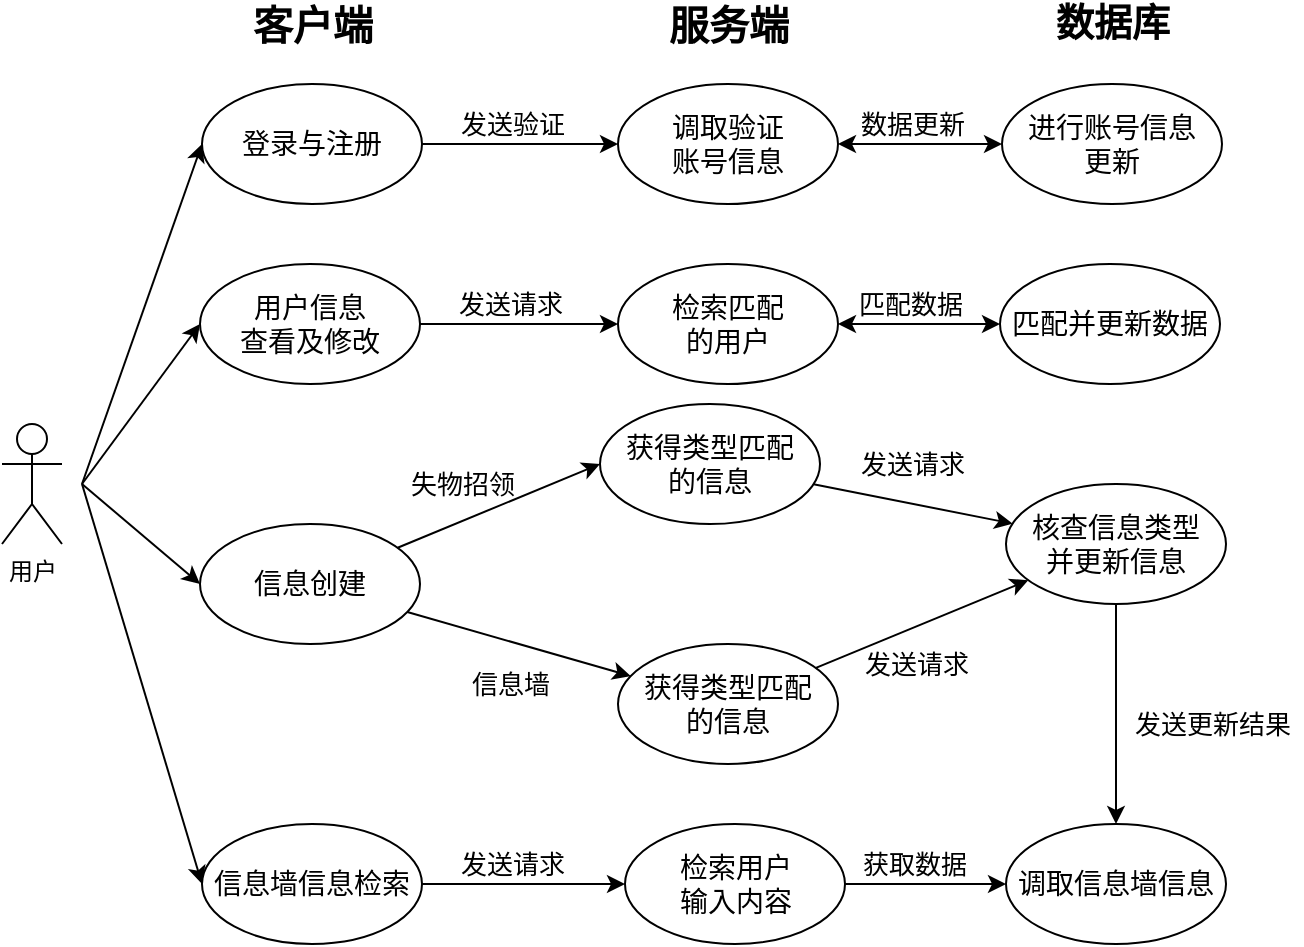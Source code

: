 <mxfile version="16.1.0" type="device"><diagram id="iYlHOFKLiSYU59hv0Pr1" name="Page-1"><mxGraphModel dx="1038" dy="529" grid="1" gridSize="10" guides="1" tooltips="1" connect="1" arrows="1" fold="1" page="1" pageScale="1" pageWidth="827" pageHeight="1169" math="0" shadow="0"><root><mxCell id="0"/><mxCell id="1" parent="0"/><mxCell id="t5uRNb_XQAr6qcs5HgpD-1" value="用户" style="shape=umlActor;verticalLabelPosition=bottom;verticalAlign=top;html=1;outlineConnect=0;" parent="1" vertex="1"><mxGeometry x="60" y="270" width="30" height="60" as="geometry"/></mxCell><mxCell id="t5uRNb_XQAr6qcs5HgpD-4" value="&lt;font size=&quot;1&quot;&gt;&lt;b style=&quot;font-size: 20px&quot;&gt;客户端&lt;/b&gt;&lt;/font&gt;" style="text;html=1;align=center;verticalAlign=middle;resizable=0;points=[];autosize=1;strokeColor=none;fontSize=14;" parent="1" vertex="1"><mxGeometry x="175" y="60" width="80" height="20" as="geometry"/></mxCell><mxCell id="t5uRNb_XQAr6qcs5HgpD-25" style="edgeStyle=orthogonalEdgeStyle;rounded=0;orthogonalLoop=1;jettySize=auto;html=1;exitX=1;exitY=0.5;exitDx=0;exitDy=0;entryX=0;entryY=0.5;entryDx=0;entryDy=0;fontSize=14;" parent="1" source="t5uRNb_XQAr6qcs5HgpD-7" target="t5uRNb_XQAr6qcs5HgpD-22" edge="1"><mxGeometry relative="1" as="geometry"/></mxCell><mxCell id="t5uRNb_XQAr6qcs5HgpD-7" value="登录与注册" style="ellipse;whiteSpace=wrap;html=1;fontSize=14;" parent="1" vertex="1"><mxGeometry x="160" y="100" width="110" height="60" as="geometry"/></mxCell><mxCell id="t5uRNb_XQAr6qcs5HgpD-8" value="" style="endArrow=classic;html=1;fontSize=14;entryX=0;entryY=0.5;entryDx=0;entryDy=0;" parent="1" target="t5uRNb_XQAr6qcs5HgpD-7" edge="1"><mxGeometry width="50" height="50" relative="1" as="geometry"><mxPoint x="100" y="300" as="sourcePoint"/><mxPoint x="150" y="220" as="targetPoint"/></mxGeometry></mxCell><mxCell id="t5uRNb_XQAr6qcs5HgpD-9" value="信息创建" style="ellipse;whiteSpace=wrap;html=1;fontSize=14;" parent="1" vertex="1"><mxGeometry x="159" y="320" width="110" height="60" as="geometry"/></mxCell><mxCell id="t5uRNb_XQAr6qcs5HgpD-10" value="" style="endArrow=classic;html=1;fontSize=14;entryX=0;entryY=0.5;entryDx=0;entryDy=0;" parent="1" target="t5uRNb_XQAr6qcs5HgpD-9" edge="1"><mxGeometry width="50" height="50" relative="1" as="geometry"><mxPoint x="100" y="300" as="sourcePoint"/><mxPoint x="150" y="260" as="targetPoint"/></mxGeometry></mxCell><mxCell id="t5uRNb_XQAr6qcs5HgpD-11" value="&lt;font size=&quot;1&quot;&gt;&lt;b style=&quot;font-size: 20px&quot;&gt;服务端&lt;/b&gt;&lt;/font&gt;" style="text;html=1;align=center;verticalAlign=middle;resizable=0;points=[];autosize=1;strokeColor=none;fontSize=14;" parent="1" vertex="1"><mxGeometry x="383" y="60" width="80" height="20" as="geometry"/></mxCell><mxCell id="t5uRNb_XQAr6qcs5HgpD-12" value="获得类型匹配&lt;br&gt;的信息" style="ellipse;whiteSpace=wrap;html=1;fontSize=14;" parent="1" vertex="1"><mxGeometry x="359" y="260" width="110" height="60" as="geometry"/></mxCell><mxCell id="t5uRNb_XQAr6qcs5HgpD-13" value="" style="endArrow=classic;html=1;fontSize=14;entryX=0;entryY=0.5;entryDx=0;entryDy=0;" parent="1" source="t5uRNb_XQAr6qcs5HgpD-9" target="t5uRNb_XQAr6qcs5HgpD-12" edge="1"><mxGeometry width="50" height="50" relative="1" as="geometry"><mxPoint x="300.5" y="440" as="sourcePoint"/><mxPoint x="350.5" y="390" as="targetPoint"/></mxGeometry></mxCell><mxCell id="t5uRNb_XQAr6qcs5HgpD-14" value="&lt;font style=&quot;font-size: 13px&quot;&gt;发送请求&lt;/font&gt;" style="text;html=1;align=center;verticalAlign=middle;resizable=0;points=[];autosize=1;strokeColor=none;fontSize=14;" parent="1" vertex="1"><mxGeometry x="480" y="280" width="70" height="20" as="geometry"/></mxCell><mxCell id="t5uRNb_XQAr6qcs5HgpD-16" value="&lt;font size=&quot;1&quot;&gt;&lt;b style=&quot;font-size: 19px&quot;&gt;数据库&lt;/b&gt;&lt;/font&gt;" style="text;html=1;align=center;verticalAlign=middle;resizable=0;points=[];autosize=1;strokeColor=none;fontSize=14;" parent="1" vertex="1"><mxGeometry x="580" y="60" width="70" height="20" as="geometry"/></mxCell><mxCell id="t5uRNb_XQAr6qcs5HgpD-22" value="调取验证&lt;br&gt;账号信息" style="ellipse;whiteSpace=wrap;html=1;fontSize=14;" parent="1" vertex="1"><mxGeometry x="368" y="100" width="110" height="60" as="geometry"/></mxCell><mxCell id="t5uRNb_XQAr6qcs5HgpD-23" value="" style="endArrow=classic;startArrow=classic;html=1;fontSize=14;exitX=1;exitY=0.5;exitDx=0;exitDy=0;entryX=0;entryY=0.5;entryDx=0;entryDy=0;" parent="1" source="t5uRNb_XQAr6qcs5HgpD-22" target="t5uRNb_XQAr6qcs5HgpD-24" edge="1"><mxGeometry width="50" height="50" relative="1" as="geometry"><mxPoint x="500" y="170" as="sourcePoint"/><mxPoint x="550" y="120" as="targetPoint"/></mxGeometry></mxCell><mxCell id="t5uRNb_XQAr6qcs5HgpD-24" value="进行账号信息&lt;br&gt;更新" style="ellipse;whiteSpace=wrap;html=1;fontSize=14;" parent="1" vertex="1"><mxGeometry x="560" y="100" width="110" height="60" as="geometry"/></mxCell><mxCell id="t5uRNb_XQAr6qcs5HgpD-26" value="&lt;font style=&quot;font-size: 13px&quot;&gt;发送验证&lt;/font&gt;" style="text;html=1;align=center;verticalAlign=middle;resizable=0;points=[];autosize=1;strokeColor=none;fontSize=14;" parent="1" vertex="1"><mxGeometry x="280" y="110" width="70" height="20" as="geometry"/></mxCell><mxCell id="t5uRNb_XQAr6qcs5HgpD-28" value="&lt;font style=&quot;font-size: 13px&quot;&gt;数据更新&lt;/font&gt;" style="text;html=1;align=center;verticalAlign=middle;resizable=0;points=[];autosize=1;strokeColor=none;fontSize=14;" parent="1" vertex="1"><mxGeometry x="480" y="110" width="70" height="20" as="geometry"/></mxCell><mxCell id="t5uRNb_XQAr6qcs5HgpD-29" value="" style="endArrow=classic;html=1;fontSize=14;entryX=0;entryY=0.5;entryDx=0;entryDy=0;" parent="1" target="t5uRNb_XQAr6qcs5HgpD-30" edge="1"><mxGeometry width="50" height="50" relative="1" as="geometry"><mxPoint x="100" y="300" as="sourcePoint"/><mxPoint x="150" y="320" as="targetPoint"/></mxGeometry></mxCell><mxCell id="t5uRNb_XQAr6qcs5HgpD-30" value="用户信息&lt;br&gt;查看及修改" style="ellipse;whiteSpace=wrap;html=1;fontSize=14;" parent="1" vertex="1"><mxGeometry x="159" y="190" width="110" height="60" as="geometry"/></mxCell><mxCell id="t5uRNb_XQAr6qcs5HgpD-33" value="检索匹配&lt;br&gt;的用户" style="ellipse;whiteSpace=wrap;html=1;fontSize=14;" parent="1" vertex="1"><mxGeometry x="368" y="190" width="110" height="60" as="geometry"/></mxCell><mxCell id="t5uRNb_XQAr6qcs5HgpD-35" value="匹配并更新数据" style="ellipse;whiteSpace=wrap;html=1;fontSize=14;" parent="1" vertex="1"><mxGeometry x="559" y="190" width="110" height="60" as="geometry"/></mxCell><mxCell id="t5uRNb_XQAr6qcs5HgpD-37" value="&lt;font style=&quot;font-size: 13px&quot;&gt;匹配数据&lt;/font&gt;" style="text;html=1;align=center;verticalAlign=middle;resizable=0;points=[];autosize=1;strokeColor=none;fontSize=14;" parent="1" vertex="1"><mxGeometry x="479" y="200" width="70" height="20" as="geometry"/></mxCell><mxCell id="t5uRNb_XQAr6qcs5HgpD-39" value="" style="endArrow=classic;html=1;fontSize=14;exitX=1;exitY=0.5;exitDx=0;exitDy=0;entryX=0;entryY=0.5;entryDx=0;entryDy=0;" parent="1" source="t5uRNb_XQAr6qcs5HgpD-30" target="t5uRNb_XQAr6qcs5HgpD-33" edge="1"><mxGeometry width="50" height="50" relative="1" as="geometry"><mxPoint x="409" y="340" as="sourcePoint"/><mxPoint x="459" y="290" as="targetPoint"/></mxGeometry></mxCell><mxCell id="t5uRNb_XQAr6qcs5HgpD-40" value="&lt;font style=&quot;font-size: 13px&quot;&gt;发送请求&lt;/font&gt;" style="text;html=1;align=center;verticalAlign=middle;resizable=0;points=[];autosize=1;strokeColor=none;fontSize=14;rotation=0;" parent="1" vertex="1"><mxGeometry x="279" y="200" width="70" height="20" as="geometry"/></mxCell><mxCell id="8G9YlpjY_kfh-gGrIdjS-1" value="" style="endArrow=classic;startArrow=classic;html=1;" parent="1" source="t5uRNb_XQAr6qcs5HgpD-33" target="t5uRNb_XQAr6qcs5HgpD-35" edge="1"><mxGeometry width="50" height="50" relative="1" as="geometry"><mxPoint x="579" y="350" as="sourcePoint"/><mxPoint x="629" y="300" as="targetPoint"/></mxGeometry></mxCell><mxCell id="8G9YlpjY_kfh-gGrIdjS-8" value="核查信息类型&lt;br&gt;并更新信息" style="ellipse;whiteSpace=wrap;html=1;fontSize=14;" parent="1" vertex="1"><mxGeometry x="562" y="300" width="110" height="60" as="geometry"/></mxCell><mxCell id="8G9YlpjY_kfh-gGrIdjS-9" value="" style="endArrow=classic;html=1;" parent="1" source="t5uRNb_XQAr6qcs5HgpD-12" target="8G9YlpjY_kfh-gGrIdjS-8" edge="1"><mxGeometry width="50" height="50" relative="1" as="geometry"><mxPoint x="290" y="670" as="sourcePoint"/><mxPoint x="340" y="620" as="targetPoint"/></mxGeometry></mxCell><mxCell id="8G9YlpjY_kfh-gGrIdjS-11" value="获得类型匹配&lt;br&gt;的信息" style="ellipse;whiteSpace=wrap;html=1;fontSize=14;" parent="1" vertex="1"><mxGeometry x="368" y="380" width="110" height="60" as="geometry"/></mxCell><mxCell id="8G9YlpjY_kfh-gGrIdjS-13" value="" style="endArrow=classic;html=1;" parent="1" source="8G9YlpjY_kfh-gGrIdjS-11" target="8G9YlpjY_kfh-gGrIdjS-8" edge="1"><mxGeometry width="50" height="50" relative="1" as="geometry"><mxPoint x="260" y="650" as="sourcePoint"/><mxPoint x="550" y="450" as="targetPoint"/></mxGeometry></mxCell><mxCell id="8G9YlpjY_kfh-gGrIdjS-14" value="&lt;font style=&quot;font-size: 13px&quot;&gt;失物招领&lt;/font&gt;" style="text;html=1;align=center;verticalAlign=middle;resizable=0;points=[];autosize=1;strokeColor=none;" parent="1" vertex="1"><mxGeometry x="255" y="290" width="70" height="20" as="geometry"/></mxCell><mxCell id="8G9YlpjY_kfh-gGrIdjS-15" value="" style="endArrow=classic;html=1;" parent="1" source="t5uRNb_XQAr6qcs5HgpD-9" target="8G9YlpjY_kfh-gGrIdjS-11" edge="1"><mxGeometry width="50" height="50" relative="1" as="geometry"><mxPoint x="320" y="370" as="sourcePoint"/><mxPoint x="300" y="400" as="targetPoint"/></mxGeometry></mxCell><mxCell id="8G9YlpjY_kfh-gGrIdjS-16" value="&lt;font style=&quot;font-size: 13px&quot;&gt;信息墙&lt;/font&gt;" style="text;html=1;align=center;verticalAlign=middle;resizable=0;points=[];autosize=1;strokeColor=none;" parent="1" vertex="1"><mxGeometry x="289" y="390" width="50" height="20" as="geometry"/></mxCell><mxCell id="FMEW-McidnMzzsK8LP2k-1" value="信息墙信息检索" style="ellipse;whiteSpace=wrap;html=1;fontSize=14;" parent="1" vertex="1"><mxGeometry x="160" y="470" width="110" height="60" as="geometry"/></mxCell><mxCell id="FMEW-McidnMzzsK8LP2k-2" value="检索用户&lt;br&gt;输入内容" style="ellipse;whiteSpace=wrap;html=1;fontSize=14;" parent="1" vertex="1"><mxGeometry x="371.5" y="470" width="110" height="60" as="geometry"/></mxCell><mxCell id="FMEW-McidnMzzsK8LP2k-3" value="调取信息墙信息" style="ellipse;whiteSpace=wrap;html=1;fontSize=14;" parent="1" vertex="1"><mxGeometry x="562" y="470" width="110" height="60" as="geometry"/></mxCell><mxCell id="FMEW-McidnMzzsK8LP2k-4" value="" style="endArrow=classic;html=1;fontSize=14;" parent="1" source="FMEW-McidnMzzsK8LP2k-1" target="FMEW-McidnMzzsK8LP2k-2" edge="1"><mxGeometry width="50" height="50" relative="1" as="geometry"><mxPoint x="280" y="500" as="sourcePoint"/><mxPoint x="341" y="530" as="targetPoint"/><Array as="points"><mxPoint x="329.5" y="500"/></Array></mxGeometry></mxCell><mxCell id="FMEW-McidnMzzsK8LP2k-5" value="&lt;font style=&quot;font-size: 13px&quot;&gt;发送请求&lt;/font&gt;" style="text;html=1;align=center;verticalAlign=middle;resizable=0;points=[];autosize=1;strokeColor=none;fontSize=14;rotation=0;" parent="1" vertex="1"><mxGeometry x="280" y="480" width="70" height="20" as="geometry"/></mxCell><mxCell id="FMEW-McidnMzzsK8LP2k-7" value="&lt;font style=&quot;font-size: 13px&quot;&gt;获取数据&lt;/font&gt;" style="text;html=1;align=center;verticalAlign=middle;resizable=0;points=[];autosize=1;strokeColor=none;fontSize=14;" parent="1" vertex="1"><mxGeometry x="481" y="480" width="70" height="20" as="geometry"/></mxCell><mxCell id="FMEW-McidnMzzsK8LP2k-8" value="" style="endArrow=classic;html=1;" parent="1" source="FMEW-McidnMzzsK8LP2k-2" target="FMEW-McidnMzzsK8LP2k-3" edge="1"><mxGeometry width="50" height="50" relative="1" as="geometry"><mxPoint x="490.5" y="499" as="sourcePoint"/><mxPoint x="571.5" y="499" as="targetPoint"/></mxGeometry></mxCell><mxCell id="FMEW-McidnMzzsK8LP2k-9" value="" style="endArrow=classic;html=1;fontSize=14;entryX=0;entryY=0.5;entryDx=0;entryDy=0;" parent="1" target="FMEW-McidnMzzsK8LP2k-1" edge="1"><mxGeometry width="50" height="50" relative="1" as="geometry"><mxPoint x="100" y="300" as="sourcePoint"/><mxPoint x="170" y="420" as="targetPoint"/></mxGeometry></mxCell><mxCell id="_B7Fwyvv3cuD2yNW4rJ1-1" value="&lt;font style=&quot;font-size: 13px&quot;&gt;发送请求&lt;/font&gt;" style="text;html=1;align=center;verticalAlign=middle;resizable=0;points=[];autosize=1;strokeColor=none;fontSize=14;" vertex="1" parent="1"><mxGeometry x="481.5" y="380" width="70" height="20" as="geometry"/></mxCell><mxCell id="_B7Fwyvv3cuD2yNW4rJ1-2" value="" style="endArrow=classic;html=1;rounded=0;" edge="1" parent="1" source="8G9YlpjY_kfh-gGrIdjS-8" target="FMEW-McidnMzzsK8LP2k-3"><mxGeometry width="50" height="50" relative="1" as="geometry"><mxPoint x="650" y="440" as="sourcePoint"/><mxPoint x="700" y="390" as="targetPoint"/></mxGeometry></mxCell><mxCell id="_B7Fwyvv3cuD2yNW4rJ1-4" value="&lt;font style=&quot;font-size: 13px&quot;&gt;发送更新结果&lt;/font&gt;" style="text;html=1;align=center;verticalAlign=middle;resizable=0;points=[];autosize=1;strokeColor=none;fontSize=14;" vertex="1" parent="1"><mxGeometry x="620" y="410" width="90" height="20" as="geometry"/></mxCell></root></mxGraphModel></diagram></mxfile>